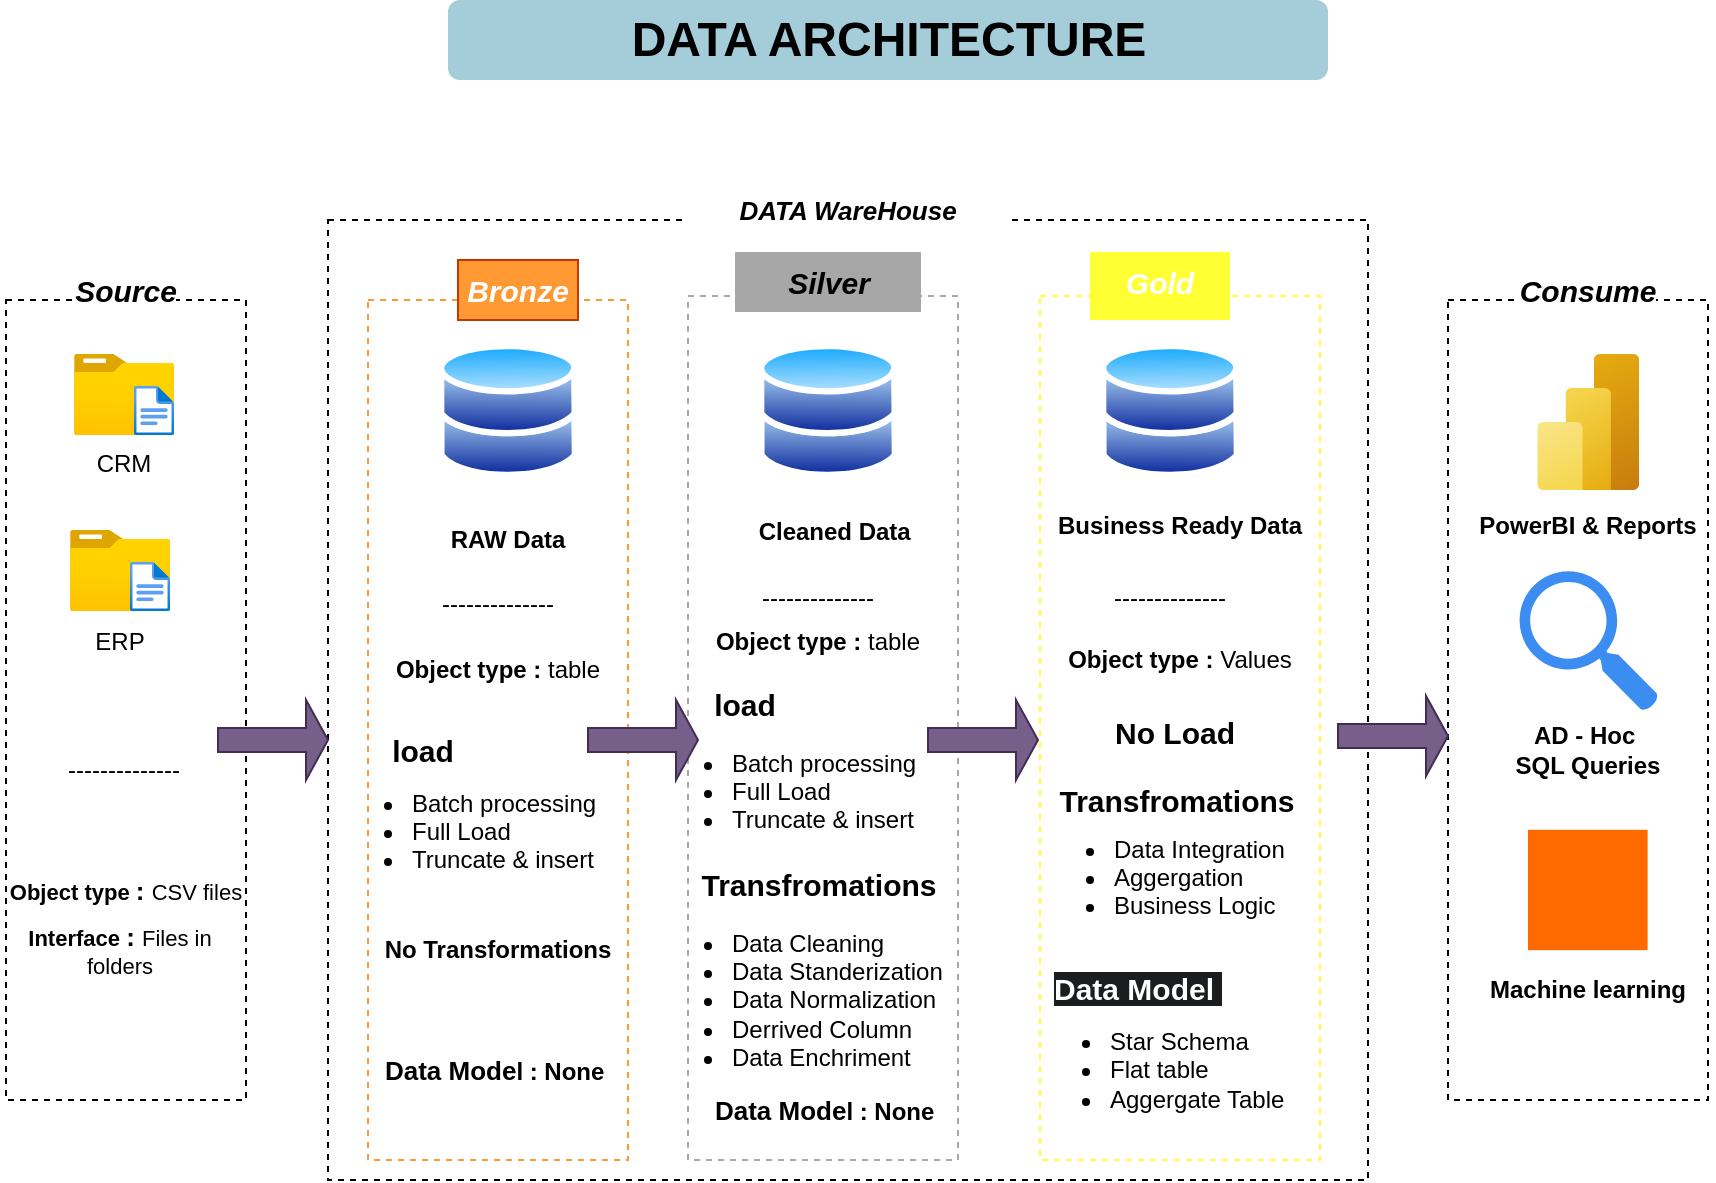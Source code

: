 <mxfile version="28.0.4">
  <diagram name="Page-1" id="UORcnBnTc6YaHIllJ5zd">
    <mxGraphModel dx="872" dy="547" grid="1" gridSize="10" guides="1" tooltips="1" connect="1" arrows="1" fold="1" page="1" pageScale="1" pageWidth="1200" pageHeight="1920" math="0" shadow="0">
      <root>
        <mxCell id="0" />
        <mxCell id="1" parent="0" />
        <mxCell id="JLolqVZAsPyRfIBeNvYw-1" value="" style="rounded=0;whiteSpace=wrap;html=1;dashed=1;fillColor=none;" parent="1" vertex="1">
          <mxGeometry x="19" y="350" width="120" height="400" as="geometry" />
        </mxCell>
        <mxCell id="JLolqVZAsPyRfIBeNvYw-2" value="&lt;font style=&quot;font-size: 15px;&quot;&gt;&lt;i&gt;&lt;b&gt;Source&lt;/b&gt;&lt;/i&gt;&lt;/font&gt;" style="text;html=1;align=center;verticalAlign=middle;whiteSpace=wrap;rounded=0;glass=0;labelBackgroundColor=default;" parent="1" vertex="1">
          <mxGeometry x="49" y="330" width="60" height="30" as="geometry" />
        </mxCell>
        <mxCell id="JLolqVZAsPyRfIBeNvYw-3" value="" style="image;aspect=fixed;html=1;points=[];align=center;fontSize=12;image=img/lib/azure2/general/Folder_Blank.svg;" parent="1" vertex="1">
          <mxGeometry x="53" y="377" width="50" height="40.58" as="geometry" />
        </mxCell>
        <mxCell id="JLolqVZAsPyRfIBeNvYw-4" value="" style="image;aspect=fixed;html=1;points=[];align=center;fontSize=12;image=img/lib/azure2/general/File.svg;" parent="1" vertex="1">
          <mxGeometry x="83" y="392.93" width="20" height="24.65" as="geometry" />
        </mxCell>
        <mxCell id="JLolqVZAsPyRfIBeNvYw-5" value="CRM" style="text;html=1;align=center;verticalAlign=middle;whiteSpace=wrap;rounded=0;" parent="1" vertex="1">
          <mxGeometry x="53" y="417" width="50" height="30.58" as="geometry" />
        </mxCell>
        <mxCell id="JLolqVZAsPyRfIBeNvYw-6" value="" style="image;aspect=fixed;html=1;points=[];align=center;fontSize=12;image=img/lib/azure2/general/Folder_Blank.svg;" parent="1" vertex="1">
          <mxGeometry x="51" y="465" width="50" height="40.58" as="geometry" />
        </mxCell>
        <mxCell id="JLolqVZAsPyRfIBeNvYw-7" value="" style="image;aspect=fixed;html=1;points=[];align=center;fontSize=12;image=img/lib/azure2/general/File.svg;" parent="1" vertex="1">
          <mxGeometry x="81" y="480.93" width="20" height="24.65" as="geometry" />
        </mxCell>
        <mxCell id="JLolqVZAsPyRfIBeNvYw-8" value="ERP" style="text;html=1;align=center;verticalAlign=middle;whiteSpace=wrap;rounded=0;" parent="1" vertex="1">
          <mxGeometry x="51" y="505.58" width="50" height="30" as="geometry" />
        </mxCell>
        <mxCell id="JLolqVZAsPyRfIBeNvYw-9" value="--------------" style="text;html=1;align=center;verticalAlign=middle;whiteSpace=wrap;rounded=0;" parent="1" vertex="1">
          <mxGeometry x="48" y="570" width="60" height="30" as="geometry" />
        </mxCell>
        <mxCell id="JLolqVZAsPyRfIBeNvYw-11" value="&lt;font style=&quot;&quot;&gt;&lt;b style=&quot;&quot;&gt;&lt;font style=&quot;font-size: 11px;&quot;&gt;Object type &lt;/font&gt;&lt;/b&gt;&lt;b style=&quot;font-size: 13px;&quot;&gt;: &lt;/b&gt;&lt;font style=&quot;font-size: 11px;&quot;&gt;CSV files&lt;/font&gt;&lt;/font&gt;" style="text;html=1;align=center;verticalAlign=middle;whiteSpace=wrap;rounded=0;" parent="1" vertex="1">
          <mxGeometry x="19" y="630" width="120" height="30" as="geometry" />
        </mxCell>
        <mxCell id="JLolqVZAsPyRfIBeNvYw-12" value="&lt;font style=&quot;&quot;&gt;&lt;b style=&quot;&quot;&gt;&lt;font style=&quot;font-size: 11px;&quot;&gt;Interface&amp;nbsp;&lt;/font&gt;&lt;/b&gt;&lt;b style=&quot;font-size: 13px;&quot;&gt;: &lt;/b&gt;&lt;font style=&quot;font-size: 11px;&quot;&gt;Files in folders&lt;/font&gt;&lt;/font&gt;" style="text;html=1;align=center;verticalAlign=middle;whiteSpace=wrap;rounded=0;" parent="1" vertex="1">
          <mxGeometry x="16" y="660" width="120" height="30" as="geometry" />
        </mxCell>
        <mxCell id="JLolqVZAsPyRfIBeNvYw-13" value="" style="rounded=0;whiteSpace=wrap;html=1;fontColor=default;fillColor=none;dashed=1;strokeColor=default;" parent="1" vertex="1">
          <mxGeometry x="180" y="310" width="520" height="480" as="geometry" />
        </mxCell>
        <mxCell id="JLolqVZAsPyRfIBeNvYw-14" value="" style="rounded=0;whiteSpace=wrap;html=1;dashed=1;fillColor=none;" parent="1" vertex="1">
          <mxGeometry x="740" y="350" width="130" height="400" as="geometry" />
        </mxCell>
        <mxCell id="JLolqVZAsPyRfIBeNvYw-15" value="&lt;font style=&quot;font-size: 15px;&quot;&gt;&lt;i&gt;&lt;b&gt;Consume&lt;/b&gt;&lt;/i&gt;&lt;/font&gt;" style="text;html=1;align=center;verticalAlign=middle;whiteSpace=wrap;rounded=0;glass=0;labelBackgroundColor=default;fillColor=default;" parent="1" vertex="1">
          <mxGeometry x="780" y="330" width="60" height="30" as="geometry" />
        </mxCell>
        <mxCell id="JLolqVZAsPyRfIBeNvYw-25" value="" style="rounded=0;whiteSpace=wrap;html=1;dashed=1;fillColor=none;fontColor=#000000;strokeColor=#FF9933;" parent="1" vertex="1">
          <mxGeometry x="200" y="350" width="130" height="430" as="geometry" />
        </mxCell>
        <mxCell id="JLolqVZAsPyRfIBeNvYw-26" value="&lt;span style=&quot;font-size: 15px;&quot;&gt;&lt;b&gt;&lt;i&gt;Bronze&lt;/i&gt;&lt;/b&gt;&lt;/span&gt;" style="text;html=1;align=center;verticalAlign=middle;whiteSpace=wrap;rounded=0;glass=0;labelBackgroundColor=none;fillColor=#FF9933;fontColor=#FFFFFF;strokeColor=#C73500;" parent="1" vertex="1">
          <mxGeometry x="245" y="330" width="60" height="30" as="geometry" />
        </mxCell>
        <mxCell id="JLolqVZAsPyRfIBeNvYw-33" value="--------------" style="text;html=1;align=center;verticalAlign=middle;whiteSpace=wrap;rounded=0;" parent="1" vertex="1">
          <mxGeometry x="200" y="492" width="130" height="20" as="geometry" />
        </mxCell>
        <mxCell id="JLolqVZAsPyRfIBeNvYw-36" value="" style="rounded=0;whiteSpace=wrap;html=1;dashed=1;fillColor=none;strokeColor=#A7A7A7;labelBackgroundColor=none;" parent="1" vertex="1">
          <mxGeometry x="360" y="348" width="135" height="432" as="geometry" />
        </mxCell>
        <mxCell id="JLolqVZAsPyRfIBeNvYw-37" value="&lt;i style=&quot;font-size: 15px;&quot;&gt;&lt;b&gt;Silver&lt;/b&gt;&lt;/i&gt;" style="text;html=1;align=center;verticalAlign=middle;whiteSpace=wrap;rounded=0;glass=0;labelBackgroundColor=none;fillColor=#A7A7A7;" parent="1" vertex="1">
          <mxGeometry x="383.5" y="326" width="93" height="30" as="geometry" />
        </mxCell>
        <mxCell id="JLolqVZAsPyRfIBeNvYw-44" value="--------------" style="text;html=1;align=center;verticalAlign=middle;whiteSpace=wrap;rounded=0;" parent="1" vertex="1">
          <mxGeometry x="360" y="484" width="130" height="30" as="geometry" />
        </mxCell>
        <mxCell id="JLolqVZAsPyRfIBeNvYw-47" value="" style="rounded=0;whiteSpace=wrap;html=1;dashed=1;fillColor=none;strokeColor=#FFFF33;" parent="1" vertex="1">
          <mxGeometry x="536" y="348" width="140" height="432" as="geometry" />
        </mxCell>
        <mxCell id="JLolqVZAsPyRfIBeNvYw-48" value="&lt;font style=&quot;font-size: 13px;&quot;&gt;&lt;b&gt;&lt;i&gt;DATA WareHouse&lt;/i&gt;&lt;/b&gt;&lt;/font&gt;" style="text;html=1;align=center;verticalAlign=middle;whiteSpace=wrap;rounded=0;fillColor=default;" parent="1" vertex="1">
          <mxGeometry x="360" y="290" width="160" height="30" as="geometry" />
        </mxCell>
        <mxCell id="JLolqVZAsPyRfIBeNvYw-49" value="&lt;i style=&quot;forced-color-adjust: none; color: rgb(255, 255, 255); font-family: Helvetica; font-size: 15px; font-variant-ligatures: normal; font-variant-caps: normal; font-weight: 400; letter-spacing: normal; orphans: 2; text-indent: 0px; text-transform: none; widows: 2; word-spacing: 0px; -webkit-text-stroke-width: 0px; white-space: normal; text-decoration-thickness: initial; text-decoration-style: initial; text-decoration-color: initial; box-shadow: none !important;&quot;&gt;&lt;b style=&quot;forced-color-adjust: none; box-shadow: none !important;&quot;&gt;Gold&lt;/b&gt;&lt;/i&gt;" style="text;whiteSpace=wrap;html=1;align=center;fillColor=#FFFF33;labelBackgroundColor=#FFFF33;" parent="1" vertex="1">
          <mxGeometry x="561" y="326" width="70" height="34" as="geometry" />
        </mxCell>
        <mxCell id="JLolqVZAsPyRfIBeNvYw-50" value="" style="image;aspect=fixed;perimeter=ellipsePerimeter;html=1;align=center;shadow=0;dashed=0;spacingTop=3;image=img/lib/active_directory/databases.svg;imageBackground=none;labelBackgroundColor=none;" parent="1" vertex="1">
          <mxGeometry x="235" y="370.96" width="70" height="68.6" as="geometry" />
        </mxCell>
        <mxCell id="JLolqVZAsPyRfIBeNvYw-51" value="" style="image;aspect=fixed;perimeter=ellipsePerimeter;html=1;align=center;shadow=0;dashed=0;spacingTop=3;image=img/lib/active_directory/databases.svg;imageBackground=none;" parent="1" vertex="1">
          <mxGeometry x="395" y="370.96" width="70" height="68.6" as="geometry" />
        </mxCell>
        <mxCell id="JLolqVZAsPyRfIBeNvYw-52" value="" style="image;aspect=fixed;perimeter=ellipsePerimeter;html=1;align=center;shadow=0;dashed=0;spacingTop=3;image=img/lib/active_directory/databases.svg;imageBackground=none;" parent="1" vertex="1">
          <mxGeometry x="566" y="370.96" width="70" height="68.6" as="geometry" />
        </mxCell>
        <mxCell id="JLolqVZAsPyRfIBeNvYw-53" value="--------------" style="text;html=1;align=center;verticalAlign=middle;whiteSpace=wrap;rounded=0;" parent="1" vertex="1">
          <mxGeometry x="531" y="484" width="140" height="30" as="geometry" />
        </mxCell>
        <mxCell id="JLolqVZAsPyRfIBeNvYw-55" value="RAW Data" style="text;html=1;align=center;verticalAlign=middle;whiteSpace=wrap;rounded=0;fontStyle=1;fillColor=none;" parent="1" vertex="1">
          <mxGeometry x="230" y="458.51" width="80" height="22.42" as="geometry" />
        </mxCell>
        <mxCell id="JLolqVZAsPyRfIBeNvYw-57" value="&lt;b&gt;Cleaned Data&amp;nbsp;&lt;/b&gt;" style="text;html=1;align=center;verticalAlign=middle;whiteSpace=wrap;rounded=0;" parent="1" vertex="1">
          <mxGeometry x="380" y="450.93" width="110" height="30" as="geometry" />
        </mxCell>
        <mxCell id="JLolqVZAsPyRfIBeNvYw-58" value="&lt;b&gt;Business Ready Data&lt;/b&gt;" style="text;html=1;align=center;verticalAlign=middle;whiteSpace=wrap;rounded=0;" parent="1" vertex="1">
          <mxGeometry x="541" y="447.58" width="130" height="30" as="geometry" />
        </mxCell>
        <mxCell id="JLolqVZAsPyRfIBeNvYw-59" value="&lt;b&gt;Object type : &lt;/b&gt;table" style="text;html=1;align=center;verticalAlign=middle;whiteSpace=wrap;rounded=0;" parent="1" vertex="1">
          <mxGeometry x="200" y="525" width="130" height="20" as="geometry" />
        </mxCell>
        <mxCell id="JLolqVZAsPyRfIBeNvYw-70" value="&lt;b&gt;Object type : &lt;/b&gt;table" style="text;html=1;align=center;verticalAlign=middle;whiteSpace=wrap;rounded=0;" parent="1" vertex="1">
          <mxGeometry x="360" y="510.58" width="130" height="20" as="geometry" />
        </mxCell>
        <mxCell id="JLolqVZAsPyRfIBeNvYw-71" value="&lt;b&gt;Object type : &lt;/b&gt;Values" style="text;html=1;align=center;verticalAlign=middle;whiteSpace=wrap;rounded=0;" parent="1" vertex="1">
          <mxGeometry x="536" y="520" width="140" height="20" as="geometry" />
        </mxCell>
        <mxCell id="JLolqVZAsPyRfIBeNvYw-72" value="&lt;ul&gt;&lt;li&gt;&lt;span style=&quot;background-color: transparent; color: light-dark(rgb(0, 0, 0), rgb(255, 255, 255));&quot;&gt;Batch processing&amp;nbsp;&lt;/span&gt;&lt;/li&gt;&lt;li&gt;&lt;span style=&quot;background-color: transparent; color: light-dark(rgb(0, 0, 0), rgb(255, 255, 255));&quot;&gt;Full Load&lt;/span&gt;&lt;/li&gt;&lt;li&gt;Truncate &amp;amp; insert&lt;/li&gt;&lt;/ul&gt;" style="text;strokeColor=none;fillColor=none;html=1;verticalAlign=middle;overflow=hidden;whiteSpace=wrap;" parent="1" vertex="1">
          <mxGeometry x="180" y="580" width="140" height="60" as="geometry" />
        </mxCell>
        <mxCell id="JLolqVZAsPyRfIBeNvYw-73" value="&lt;font style=&quot;font-size: 15px;&quot;&gt;load&lt;/font&gt;" style="text;strokeColor=none;fillColor=none;html=1;fontSize=24;fontStyle=1;verticalAlign=middle;align=center;" parent="1" vertex="1">
          <mxGeometry x="199" y="558" width="55" height="30" as="geometry" />
        </mxCell>
        <mxCell id="JLolqVZAsPyRfIBeNvYw-74" value="&lt;b&gt;No Transformations&lt;/b&gt;" style="text;html=1;align=center;verticalAlign=middle;whiteSpace=wrap;rounded=0;" parent="1" vertex="1">
          <mxGeometry x="200" y="660" width="130" height="30" as="geometry" />
        </mxCell>
        <mxCell id="JLolqVZAsPyRfIBeNvYw-75" value="&lt;b&gt;&lt;font style=&quot;font-size: 13px;&quot;&gt;Data Mode&lt;/font&gt;l : None&amp;nbsp;&lt;/b&gt;" style="text;html=1;align=center;verticalAlign=middle;whiteSpace=wrap;rounded=0;" parent="1" vertex="1">
          <mxGeometry x="205" y="720" width="120" height="30" as="geometry" />
        </mxCell>
        <mxCell id="JLolqVZAsPyRfIBeNvYw-76" value="&lt;ul&gt;&lt;li&gt;&lt;span style=&quot;background-color: transparent; color: light-dark(rgb(0, 0, 0), rgb(255, 255, 255));&quot;&gt;Batch processing&amp;nbsp;&lt;/span&gt;&lt;/li&gt;&lt;li&gt;&lt;span style=&quot;background-color: transparent; color: light-dark(rgb(0, 0, 0), rgb(255, 255, 255));&quot;&gt;Full Load&lt;/span&gt;&lt;/li&gt;&lt;li&gt;Truncate &amp;amp; insert&lt;/li&gt;&lt;/ul&gt;" style="text;strokeColor=none;fillColor=none;html=1;verticalAlign=middle;overflow=hidden;whiteSpace=wrap;" parent="1" vertex="1">
          <mxGeometry x="340" y="560" width="140" height="60" as="geometry" />
        </mxCell>
        <mxCell id="JLolqVZAsPyRfIBeNvYw-77" value="&lt;font style=&quot;font-size: 15px;&quot;&gt;load&lt;/font&gt;" style="text;strokeColor=none;fillColor=none;html=1;fontSize=24;fontStyle=1;verticalAlign=middle;align=center;" parent="1" vertex="1">
          <mxGeometry x="360" y="540" width="55" height="20" as="geometry" />
        </mxCell>
        <mxCell id="JLolqVZAsPyRfIBeNvYw-78" value="&lt;b&gt;&lt;font style=&quot;font-size: 13px;&quot;&gt;Data Mode&lt;/font&gt;l : None&amp;nbsp;&lt;/b&gt;" style="text;html=1;align=center;verticalAlign=middle;whiteSpace=wrap;rounded=0;" parent="1" vertex="1">
          <mxGeometry x="370" y="740" width="120" height="30" as="geometry" />
        </mxCell>
        <mxCell id="JLolqVZAsPyRfIBeNvYw-79" value="&lt;ul&gt;&lt;li&gt;&lt;span style=&quot;background-color: transparent; color: light-dark(rgb(0, 0, 0), rgb(255, 255, 255));&quot;&gt;Data Cleaning&amp;nbsp;&lt;/span&gt;&lt;/li&gt;&lt;li&gt;Data Standerization&lt;/li&gt;&lt;li&gt;Data Normalization&lt;/li&gt;&lt;li&gt;Derrived Column&amp;nbsp;&lt;/li&gt;&lt;li&gt;Data Enchriment&lt;/li&gt;&lt;/ul&gt;" style="text;strokeColor=none;fillColor=none;html=1;verticalAlign=middle;overflow=hidden;whiteSpace=wrap;" parent="1" vertex="1">
          <mxGeometry x="340" y="650" width="170" height="90" as="geometry" />
        </mxCell>
        <mxCell id="JLolqVZAsPyRfIBeNvYw-80" value="&lt;font style=&quot;font-size: 15px;&quot;&gt;Transfromations&lt;/font&gt;" style="text;strokeColor=none;fillColor=none;html=1;fontSize=24;fontStyle=1;verticalAlign=middle;align=center;" parent="1" vertex="1">
          <mxGeometry x="357.5" y="630" width="135" height="20" as="geometry" />
        </mxCell>
        <mxCell id="JLolqVZAsPyRfIBeNvYw-82" value="&lt;font style=&quot;font-size: 15px;&quot;&gt;No Load&lt;/font&gt;" style="text;strokeColor=none;fillColor=none;html=1;fontSize=24;fontStyle=1;verticalAlign=middle;align=center;" parent="1" vertex="1">
          <mxGeometry x="536" y="554" width="134" height="20" as="geometry" />
        </mxCell>
        <mxCell id="JLolqVZAsPyRfIBeNvYw-83" value="&lt;font style=&quot;font-size: 15px;&quot;&gt;Transfromations&lt;/font&gt;" style="text;strokeColor=none;fillColor=none;html=1;fontSize=24;fontStyle=1;verticalAlign=middle;align=center;" parent="1" vertex="1">
          <mxGeometry x="536" y="588" width="135" height="20" as="geometry" />
        </mxCell>
        <mxCell id="JLolqVZAsPyRfIBeNvYw-84" value="&lt;ul&gt;&lt;li&gt;Data Integration&lt;/li&gt;&lt;li&gt;Aggergation&lt;/li&gt;&lt;li&gt;Business Logic&amp;nbsp;&lt;/li&gt;&lt;/ul&gt;" style="text;strokeColor=none;fillColor=none;html=1;verticalAlign=middle;overflow=hidden;spacing=-3;" parent="1" vertex="1">
          <mxGeometry x="536" y="608" width="140" height="60" as="geometry" />
        </mxCell>
        <mxCell id="JLolqVZAsPyRfIBeNvYw-85" value="&lt;ul&gt;&lt;li&gt;&lt;span style=&quot;background-color: transparent; color: light-dark(rgb(0, 0, 0), rgb(255, 255, 255));&quot;&gt;Star Schema&lt;/span&gt;&lt;/li&gt;&lt;li&gt;&lt;span style=&quot;background-color: transparent; color: light-dark(rgb(0, 0, 0), rgb(255, 255, 255));&quot;&gt;Flat table&amp;nbsp;&lt;/span&gt;&lt;/li&gt;&lt;li&gt;Aggergate Table&amp;nbsp;&amp;nbsp;&lt;/li&gt;&lt;/ul&gt;" style="text;strokeColor=none;fillColor=none;html=1;verticalAlign=middle;overflow=hidden;spacing=-5;" parent="1" vertex="1">
          <mxGeometry x="536" y="705" width="140" height="60" as="geometry" />
        </mxCell>
        <mxCell id="JLolqVZAsPyRfIBeNvYw-86" value="&lt;span style=&quot;color: rgb(255, 255, 255); font-family: Helvetica; font-size: 15px; font-style: normal; font-variant-ligatures: normal; font-variant-caps: normal; font-weight: 700; letter-spacing: normal; orphans: 2; text-align: center; text-indent: 0px; text-transform: none; widows: 2; word-spacing: 0px; -webkit-text-stroke-width: 0px; white-space: nowrap; background-color: rgb(27, 29, 30); text-decoration-thickness: initial; text-decoration-style: initial; text-decoration-color: initial; display: inline !important; float: none;&quot;&gt;Data Model&amp;nbsp;&lt;/span&gt;" style="text;whiteSpace=wrap;html=1;spacing=7;spacingTop=-1;" parent="1" vertex="1">
          <mxGeometry x="536" y="675" width="100" height="40" as="geometry" />
        </mxCell>
        <mxCell id="JLolqVZAsPyRfIBeNvYw-88" value="" style="image;aspect=fixed;html=1;points=[];align=center;fontSize=12;image=img/lib/azure2/analytics/Power_BI_Embedded.svg;" parent="1" vertex="1">
          <mxGeometry x="784.6" y="377" width="51" height="68" as="geometry" />
        </mxCell>
        <mxCell id="JLolqVZAsPyRfIBeNvYw-90" value="" style="sketch=0;html=1;aspect=fixed;strokeColor=none;shadow=0;fillColor=#3B8DF1;verticalAlign=top;labelPosition=center;verticalLabelPosition=bottom;shape=mxgraph.gcp2.search" parent="1" vertex="1">
          <mxGeometry x="775.8" y="485.58" width="69.3" height="70" as="geometry" />
        </mxCell>
        <mxCell id="JLolqVZAsPyRfIBeNvYw-92" value="" style="points=[];aspect=fixed;html=1;align=center;shadow=0;dashed=0;fillColor=#FF6A00;strokeColor=none;shape=mxgraph.alibaba_cloud.machine_learning;" parent="1" vertex="1">
          <mxGeometry x="780" y="614.92" width="59.8" height="60.16" as="geometry" />
        </mxCell>
        <mxCell id="JLolqVZAsPyRfIBeNvYw-94" value="&lt;b&gt;Machine learning&lt;/b&gt;" style="text;html=1;align=center;verticalAlign=middle;whiteSpace=wrap;rounded=0;" parent="1" vertex="1">
          <mxGeometry x="755.1" y="680" width="110" height="30" as="geometry" />
        </mxCell>
        <mxCell id="JLolqVZAsPyRfIBeNvYw-95" value="&lt;b&gt;PowerBI &amp;amp; Reports&lt;/b&gt;" style="text;html=1;align=center;verticalAlign=middle;whiteSpace=wrap;rounded=0;" parent="1" vertex="1">
          <mxGeometry x="747.1" y="447.58" width="125.6" height="30" as="geometry" />
        </mxCell>
        <mxCell id="JLolqVZAsPyRfIBeNvYw-96" value="&lt;b&gt;AD - Hoc&amp;nbsp;&lt;/b&gt;&lt;div&gt;&lt;b&gt;SQL Queries&lt;/b&gt;&lt;/div&gt;" style="text;html=1;align=center;verticalAlign=middle;whiteSpace=wrap;rounded=0;" parent="1" vertex="1">
          <mxGeometry x="764.9" y="560" width="90" height="30" as="geometry" />
        </mxCell>
        <mxCell id="JLolqVZAsPyRfIBeNvYw-97" value="" style="shape=singleArrow;whiteSpace=wrap;html=1;fillColor=#76608a;fontColor=#ffffff;strokeColor=#432D57;" parent="1" vertex="1">
          <mxGeometry x="125" y="550" width="55" height="40" as="geometry" />
        </mxCell>
        <mxCell id="JLolqVZAsPyRfIBeNvYw-98" value="" style="shape=singleArrow;whiteSpace=wrap;html=1;fillColor=#76608a;fontColor=#ffffff;strokeColor=#432D57;" parent="1" vertex="1">
          <mxGeometry x="480" y="550" width="55" height="40" as="geometry" />
        </mxCell>
        <mxCell id="JLolqVZAsPyRfIBeNvYw-99" value="" style="shape=singleArrow;whiteSpace=wrap;html=1;fillColor=#76608a;fontColor=#ffffff;strokeColor=#432D57;" parent="1" vertex="1">
          <mxGeometry x="685" y="548" width="55" height="40" as="geometry" />
        </mxCell>
        <mxCell id="JLolqVZAsPyRfIBeNvYw-100" value="" style="shape=singleArrow;whiteSpace=wrap;html=1;fillColor=#76608a;fontColor=#ffffff;strokeColor=#432D57;" parent="1" vertex="1">
          <mxGeometry x="310" y="550" width="55" height="40" as="geometry" />
        </mxCell>
        <mxCell id="U9CsZDDBWLItHgnRB4Fm-1" value="&lt;font style=&quot;color: rgb(0, 0, 0);&quot;&gt;DATA ARCHITECTURE&lt;/font&gt;" style="text;strokeColor=none;fillColor=#A4CCD9;html=1;fontSize=24;fontStyle=1;verticalAlign=middle;align=center;rounded=1;" vertex="1" parent="1">
          <mxGeometry x="240" y="200" width="440" height="40" as="geometry" />
        </mxCell>
      </root>
    </mxGraphModel>
  </diagram>
</mxfile>
